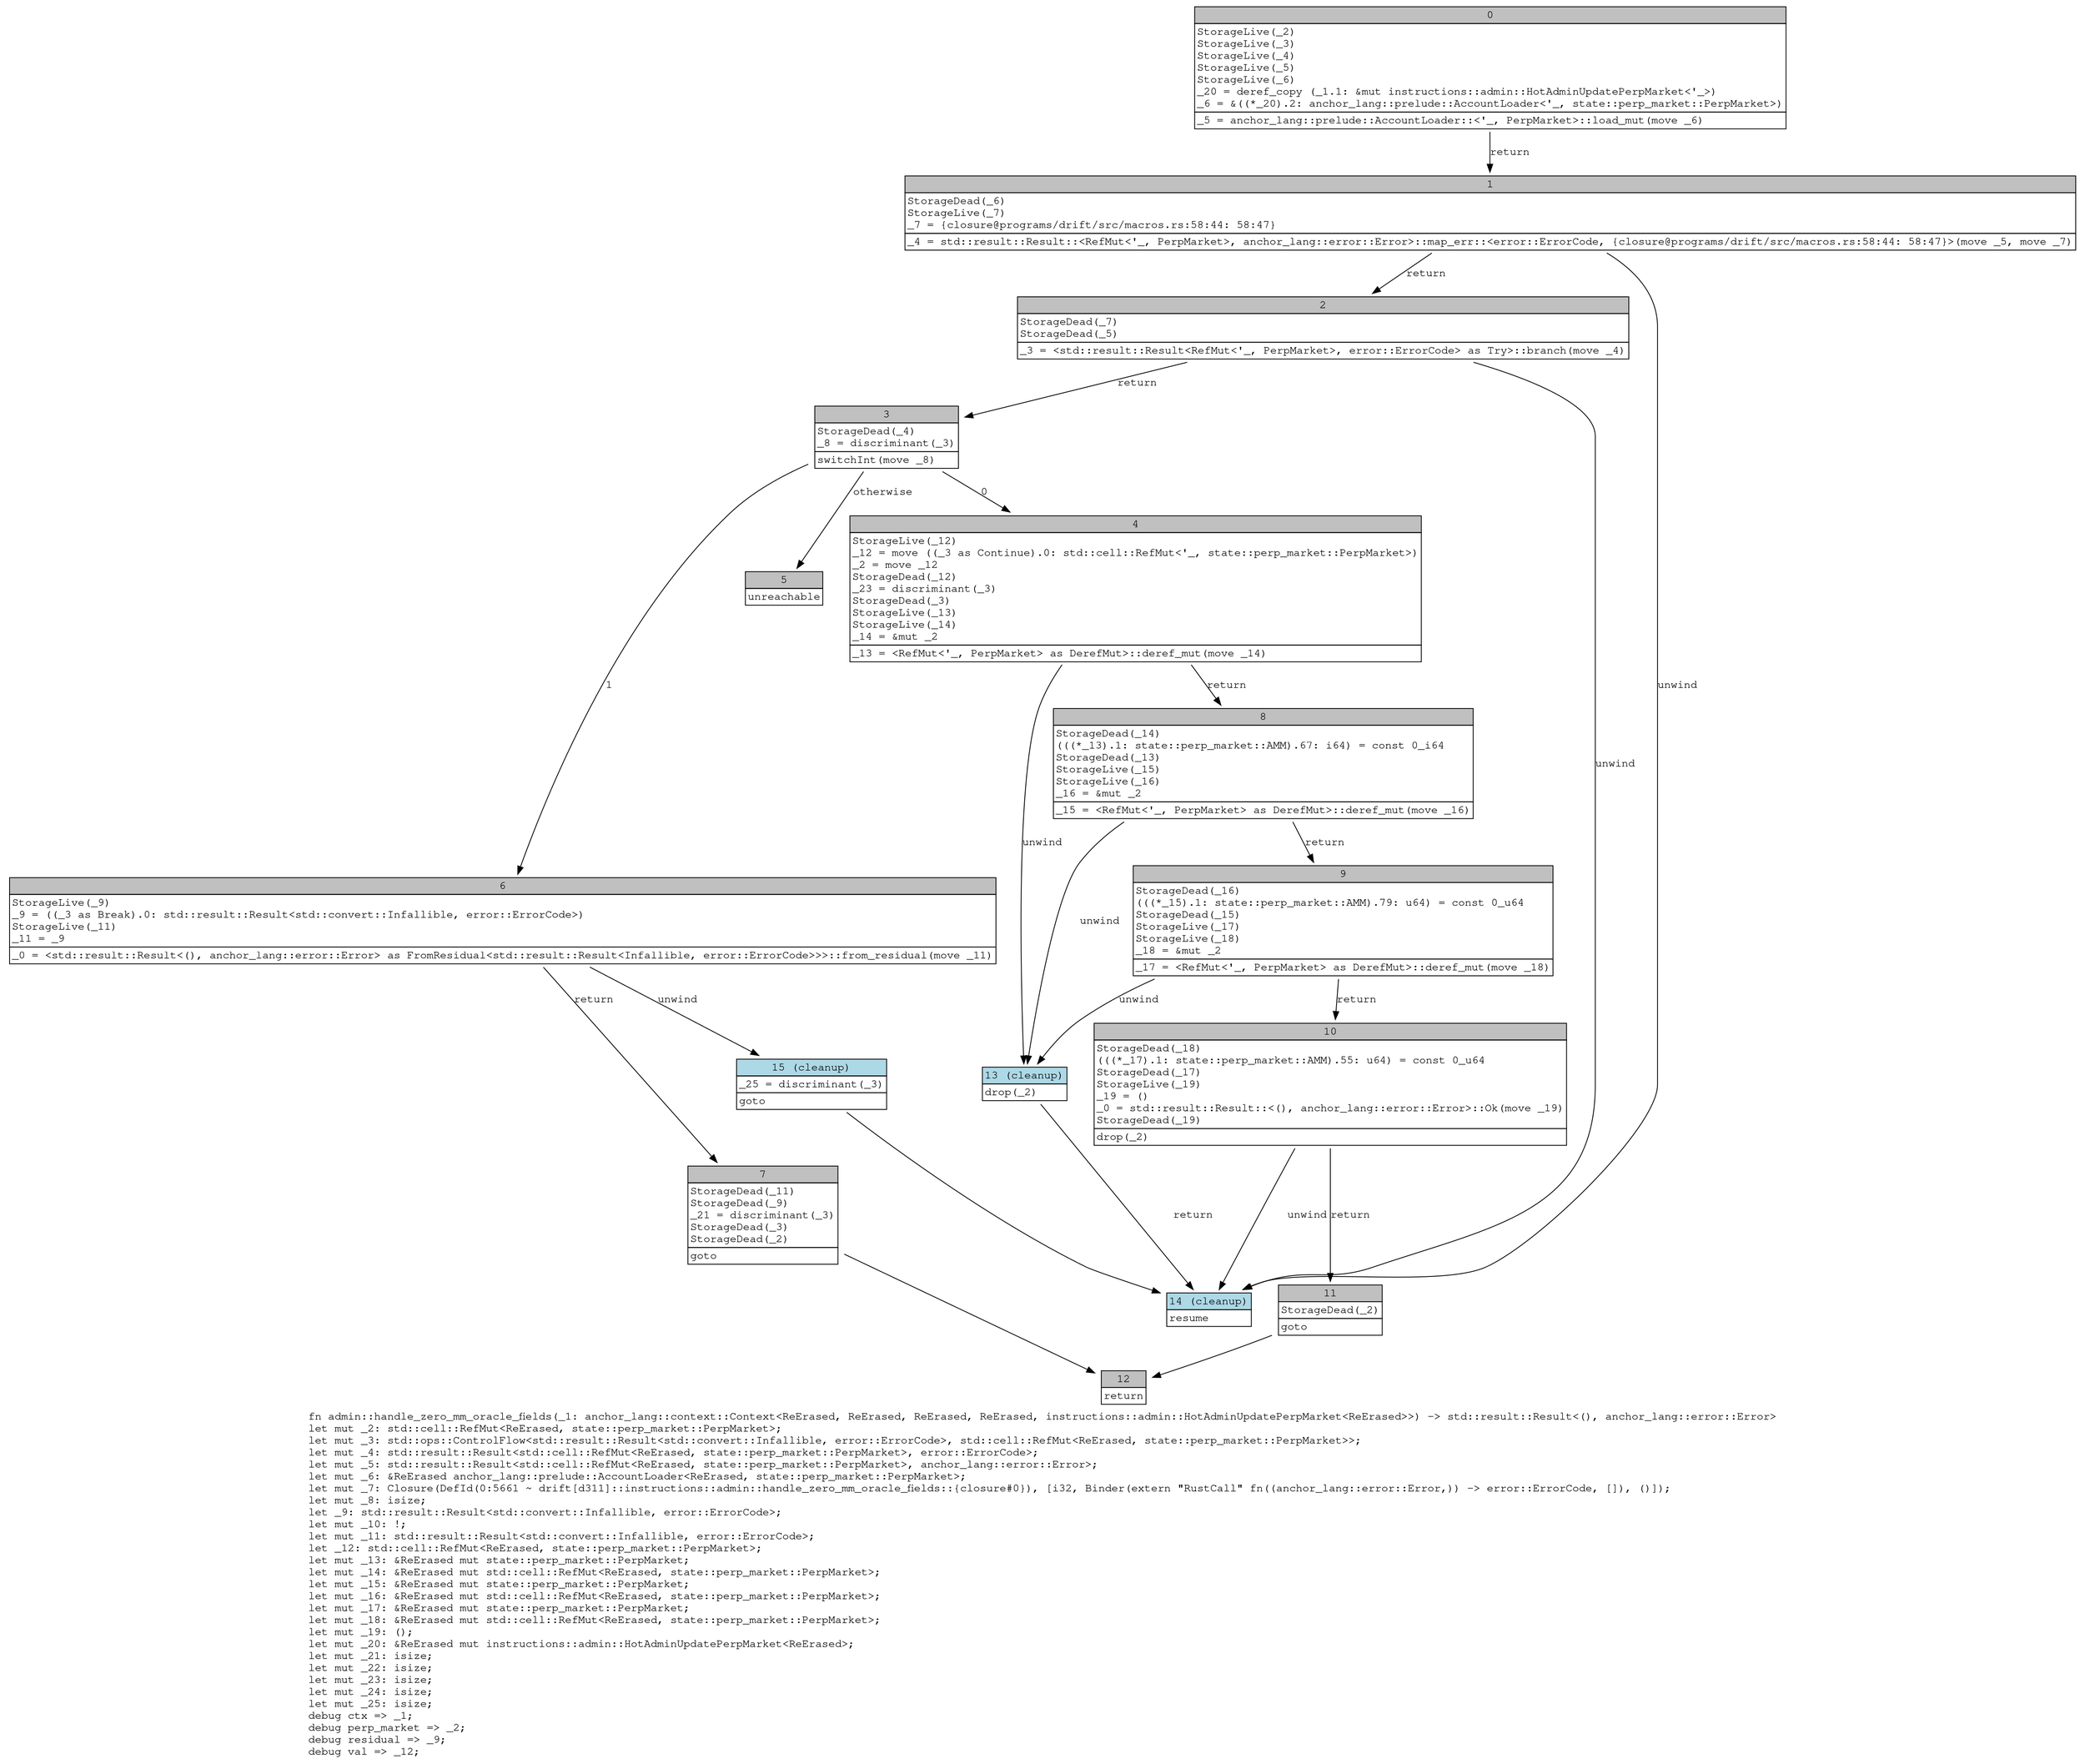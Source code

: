 digraph Mir_0_1127 {
    graph [fontname="Courier, monospace"];
    node [fontname="Courier, monospace"];
    edge [fontname="Courier, monospace"];
    label=<fn admin::handle_zero_mm_oracle_fields(_1: anchor_lang::context::Context&lt;ReErased, ReErased, ReErased, ReErased, instructions::admin::HotAdminUpdatePerpMarket&lt;ReErased&gt;&gt;) -&gt; std::result::Result&lt;(), anchor_lang::error::Error&gt;<br align="left"/>let mut _2: std::cell::RefMut&lt;ReErased, state::perp_market::PerpMarket&gt;;<br align="left"/>let mut _3: std::ops::ControlFlow&lt;std::result::Result&lt;std::convert::Infallible, error::ErrorCode&gt;, std::cell::RefMut&lt;ReErased, state::perp_market::PerpMarket&gt;&gt;;<br align="left"/>let mut _4: std::result::Result&lt;std::cell::RefMut&lt;ReErased, state::perp_market::PerpMarket&gt;, error::ErrorCode&gt;;<br align="left"/>let mut _5: std::result::Result&lt;std::cell::RefMut&lt;ReErased, state::perp_market::PerpMarket&gt;, anchor_lang::error::Error&gt;;<br align="left"/>let mut _6: &amp;ReErased anchor_lang::prelude::AccountLoader&lt;ReErased, state::perp_market::PerpMarket&gt;;<br align="left"/>let mut _7: Closure(DefId(0:5661 ~ drift[d311]::instructions::admin::handle_zero_mm_oracle_fields::{closure#0}), [i32, Binder(extern &quot;RustCall&quot; fn((anchor_lang::error::Error,)) -&gt; error::ErrorCode, []), ()]);<br align="left"/>let mut _8: isize;<br align="left"/>let _9: std::result::Result&lt;std::convert::Infallible, error::ErrorCode&gt;;<br align="left"/>let mut _10: !;<br align="left"/>let mut _11: std::result::Result&lt;std::convert::Infallible, error::ErrorCode&gt;;<br align="left"/>let _12: std::cell::RefMut&lt;ReErased, state::perp_market::PerpMarket&gt;;<br align="left"/>let mut _13: &amp;ReErased mut state::perp_market::PerpMarket;<br align="left"/>let mut _14: &amp;ReErased mut std::cell::RefMut&lt;ReErased, state::perp_market::PerpMarket&gt;;<br align="left"/>let mut _15: &amp;ReErased mut state::perp_market::PerpMarket;<br align="left"/>let mut _16: &amp;ReErased mut std::cell::RefMut&lt;ReErased, state::perp_market::PerpMarket&gt;;<br align="left"/>let mut _17: &amp;ReErased mut state::perp_market::PerpMarket;<br align="left"/>let mut _18: &amp;ReErased mut std::cell::RefMut&lt;ReErased, state::perp_market::PerpMarket&gt;;<br align="left"/>let mut _19: ();<br align="left"/>let mut _20: &amp;ReErased mut instructions::admin::HotAdminUpdatePerpMarket&lt;ReErased&gt;;<br align="left"/>let mut _21: isize;<br align="left"/>let mut _22: isize;<br align="left"/>let mut _23: isize;<br align="left"/>let mut _24: isize;<br align="left"/>let mut _25: isize;<br align="left"/>debug ctx =&gt; _1;<br align="left"/>debug perp_market =&gt; _2;<br align="left"/>debug residual =&gt; _9;<br align="left"/>debug val =&gt; _12;<br align="left"/>>;
    bb0__0_1127 [shape="none", label=<<table border="0" cellborder="1" cellspacing="0"><tr><td bgcolor="gray" align="center" colspan="1">0</td></tr><tr><td align="left" balign="left">StorageLive(_2)<br/>StorageLive(_3)<br/>StorageLive(_4)<br/>StorageLive(_5)<br/>StorageLive(_6)<br/>_20 = deref_copy (_1.1: &amp;mut instructions::admin::HotAdminUpdatePerpMarket&lt;'_&gt;)<br/>_6 = &amp;((*_20).2: anchor_lang::prelude::AccountLoader&lt;'_, state::perp_market::PerpMarket&gt;)<br/></td></tr><tr><td align="left">_5 = anchor_lang::prelude::AccountLoader::&lt;'_, PerpMarket&gt;::load_mut(move _6)</td></tr></table>>];
    bb1__0_1127 [shape="none", label=<<table border="0" cellborder="1" cellspacing="0"><tr><td bgcolor="gray" align="center" colspan="1">1</td></tr><tr><td align="left" balign="left">StorageDead(_6)<br/>StorageLive(_7)<br/>_7 = {closure@programs/drift/src/macros.rs:58:44: 58:47}<br/></td></tr><tr><td align="left">_4 = std::result::Result::&lt;RefMut&lt;'_, PerpMarket&gt;, anchor_lang::error::Error&gt;::map_err::&lt;error::ErrorCode, {closure@programs/drift/src/macros.rs:58:44: 58:47}&gt;(move _5, move _7)</td></tr></table>>];
    bb2__0_1127 [shape="none", label=<<table border="0" cellborder="1" cellspacing="0"><tr><td bgcolor="gray" align="center" colspan="1">2</td></tr><tr><td align="left" balign="left">StorageDead(_7)<br/>StorageDead(_5)<br/></td></tr><tr><td align="left">_3 = &lt;std::result::Result&lt;RefMut&lt;'_, PerpMarket&gt;, error::ErrorCode&gt; as Try&gt;::branch(move _4)</td></tr></table>>];
    bb3__0_1127 [shape="none", label=<<table border="0" cellborder="1" cellspacing="0"><tr><td bgcolor="gray" align="center" colspan="1">3</td></tr><tr><td align="left" balign="left">StorageDead(_4)<br/>_8 = discriminant(_3)<br/></td></tr><tr><td align="left">switchInt(move _8)</td></tr></table>>];
    bb4__0_1127 [shape="none", label=<<table border="0" cellborder="1" cellspacing="0"><tr><td bgcolor="gray" align="center" colspan="1">4</td></tr><tr><td align="left" balign="left">StorageLive(_12)<br/>_12 = move ((_3 as Continue).0: std::cell::RefMut&lt;'_, state::perp_market::PerpMarket&gt;)<br/>_2 = move _12<br/>StorageDead(_12)<br/>_23 = discriminant(_3)<br/>StorageDead(_3)<br/>StorageLive(_13)<br/>StorageLive(_14)<br/>_14 = &amp;mut _2<br/></td></tr><tr><td align="left">_13 = &lt;RefMut&lt;'_, PerpMarket&gt; as DerefMut&gt;::deref_mut(move _14)</td></tr></table>>];
    bb5__0_1127 [shape="none", label=<<table border="0" cellborder="1" cellspacing="0"><tr><td bgcolor="gray" align="center" colspan="1">5</td></tr><tr><td align="left">unreachable</td></tr></table>>];
    bb6__0_1127 [shape="none", label=<<table border="0" cellborder="1" cellspacing="0"><tr><td bgcolor="gray" align="center" colspan="1">6</td></tr><tr><td align="left" balign="left">StorageLive(_9)<br/>_9 = ((_3 as Break).0: std::result::Result&lt;std::convert::Infallible, error::ErrorCode&gt;)<br/>StorageLive(_11)<br/>_11 = _9<br/></td></tr><tr><td align="left">_0 = &lt;std::result::Result&lt;(), anchor_lang::error::Error&gt; as FromResidual&lt;std::result::Result&lt;Infallible, error::ErrorCode&gt;&gt;&gt;::from_residual(move _11)</td></tr></table>>];
    bb7__0_1127 [shape="none", label=<<table border="0" cellborder="1" cellspacing="0"><tr><td bgcolor="gray" align="center" colspan="1">7</td></tr><tr><td align="left" balign="left">StorageDead(_11)<br/>StorageDead(_9)<br/>_21 = discriminant(_3)<br/>StorageDead(_3)<br/>StorageDead(_2)<br/></td></tr><tr><td align="left">goto</td></tr></table>>];
    bb8__0_1127 [shape="none", label=<<table border="0" cellborder="1" cellspacing="0"><tr><td bgcolor="gray" align="center" colspan="1">8</td></tr><tr><td align="left" balign="left">StorageDead(_14)<br/>(((*_13).1: state::perp_market::AMM).67: i64) = const 0_i64<br/>StorageDead(_13)<br/>StorageLive(_15)<br/>StorageLive(_16)<br/>_16 = &amp;mut _2<br/></td></tr><tr><td align="left">_15 = &lt;RefMut&lt;'_, PerpMarket&gt; as DerefMut&gt;::deref_mut(move _16)</td></tr></table>>];
    bb9__0_1127 [shape="none", label=<<table border="0" cellborder="1" cellspacing="0"><tr><td bgcolor="gray" align="center" colspan="1">9</td></tr><tr><td align="left" balign="left">StorageDead(_16)<br/>(((*_15).1: state::perp_market::AMM).79: u64) = const 0_u64<br/>StorageDead(_15)<br/>StorageLive(_17)<br/>StorageLive(_18)<br/>_18 = &amp;mut _2<br/></td></tr><tr><td align="left">_17 = &lt;RefMut&lt;'_, PerpMarket&gt; as DerefMut&gt;::deref_mut(move _18)</td></tr></table>>];
    bb10__0_1127 [shape="none", label=<<table border="0" cellborder="1" cellspacing="0"><tr><td bgcolor="gray" align="center" colspan="1">10</td></tr><tr><td align="left" balign="left">StorageDead(_18)<br/>(((*_17).1: state::perp_market::AMM).55: u64) = const 0_u64<br/>StorageDead(_17)<br/>StorageLive(_19)<br/>_19 = ()<br/>_0 = std::result::Result::&lt;(), anchor_lang::error::Error&gt;::Ok(move _19)<br/>StorageDead(_19)<br/></td></tr><tr><td align="left">drop(_2)</td></tr></table>>];
    bb11__0_1127 [shape="none", label=<<table border="0" cellborder="1" cellspacing="0"><tr><td bgcolor="gray" align="center" colspan="1">11</td></tr><tr><td align="left" balign="left">StorageDead(_2)<br/></td></tr><tr><td align="left">goto</td></tr></table>>];
    bb12__0_1127 [shape="none", label=<<table border="0" cellborder="1" cellspacing="0"><tr><td bgcolor="gray" align="center" colspan="1">12</td></tr><tr><td align="left">return</td></tr></table>>];
    bb13__0_1127 [shape="none", label=<<table border="0" cellborder="1" cellspacing="0"><tr><td bgcolor="lightblue" align="center" colspan="1">13 (cleanup)</td></tr><tr><td align="left">drop(_2)</td></tr></table>>];
    bb14__0_1127 [shape="none", label=<<table border="0" cellborder="1" cellspacing="0"><tr><td bgcolor="lightblue" align="center" colspan="1">14 (cleanup)</td></tr><tr><td align="left">resume</td></tr></table>>];
    bb15__0_1127 [shape="none", label=<<table border="0" cellborder="1" cellspacing="0"><tr><td bgcolor="lightblue" align="center" colspan="1">15 (cleanup)</td></tr><tr><td align="left" balign="left">_25 = discriminant(_3)<br/></td></tr><tr><td align="left">goto</td></tr></table>>];
    bb0__0_1127 -> bb1__0_1127 [label="return"];
    bb1__0_1127 -> bb2__0_1127 [label="return"];
    bb1__0_1127 -> bb14__0_1127 [label="unwind"];
    bb2__0_1127 -> bb3__0_1127 [label="return"];
    bb2__0_1127 -> bb14__0_1127 [label="unwind"];
    bb3__0_1127 -> bb4__0_1127 [label="0"];
    bb3__0_1127 -> bb6__0_1127 [label="1"];
    bb3__0_1127 -> bb5__0_1127 [label="otherwise"];
    bb4__0_1127 -> bb8__0_1127 [label="return"];
    bb4__0_1127 -> bb13__0_1127 [label="unwind"];
    bb6__0_1127 -> bb7__0_1127 [label="return"];
    bb6__0_1127 -> bb15__0_1127 [label="unwind"];
    bb7__0_1127 -> bb12__0_1127 [label=""];
    bb8__0_1127 -> bb9__0_1127 [label="return"];
    bb8__0_1127 -> bb13__0_1127 [label="unwind"];
    bb9__0_1127 -> bb10__0_1127 [label="return"];
    bb9__0_1127 -> bb13__0_1127 [label="unwind"];
    bb10__0_1127 -> bb11__0_1127 [label="return"];
    bb10__0_1127 -> bb14__0_1127 [label="unwind"];
    bb11__0_1127 -> bb12__0_1127 [label=""];
    bb13__0_1127 -> bb14__0_1127 [label="return"];
    bb15__0_1127 -> bb14__0_1127 [label=""];
}
